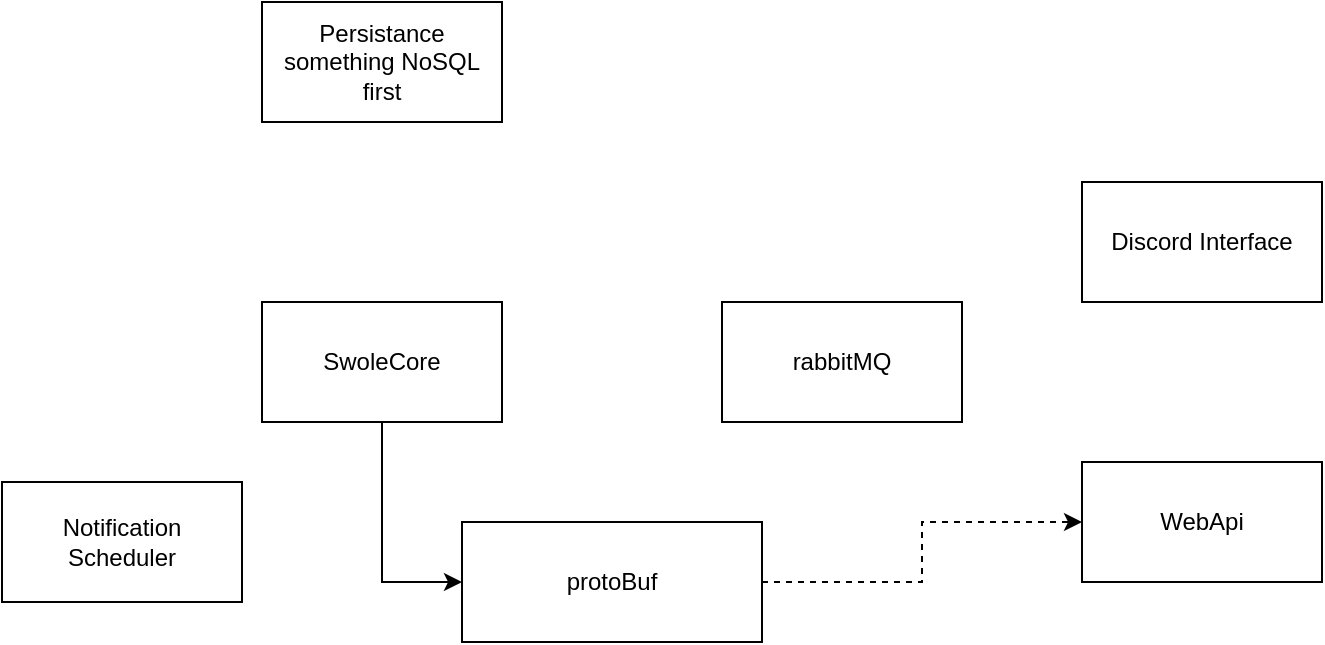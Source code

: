 <mxfile version="14.1.9" type="github"><diagram id="xeukhZhJCitS70H0to_G" name="Page-1"><mxGraphModel dx="1422" dy="763" grid="1" gridSize="10" guides="1" tooltips="1" connect="1" arrows="1" fold="1" page="1" pageScale="1" pageWidth="850" pageHeight="1100" math="0" shadow="0"><root><mxCell id="0"/><mxCell id="1" parent="0"/><mxCell id="SecPg-fXrxq6Q694hBF_-1" value="&lt;div&gt;Discord Interface&lt;/div&gt;" style="rounded=0;whiteSpace=wrap;html=1;" vertex="1" parent="1"><mxGeometry x="570" y="160" width="120" height="60" as="geometry"/></mxCell><mxCell id="SecPg-fXrxq6Q694hBF_-6" style="edgeStyle=orthogonalEdgeStyle;rounded=0;orthogonalLoop=1;jettySize=auto;html=1;exitX=0.5;exitY=1;exitDx=0;exitDy=0;entryX=0;entryY=0.5;entryDx=0;entryDy=0;" edge="1" parent="1" source="SecPg-fXrxq6Q694hBF_-2" target="SecPg-fXrxq6Q694hBF_-5"><mxGeometry relative="1" as="geometry"/></mxCell><mxCell id="SecPg-fXrxq6Q694hBF_-2" value="SwoleCore" style="rounded=0;whiteSpace=wrap;html=1;" vertex="1" parent="1"><mxGeometry x="160" y="220" width="120" height="60" as="geometry"/></mxCell><mxCell id="SecPg-fXrxq6Q694hBF_-3" value="WebApi" style="rounded=0;whiteSpace=wrap;html=1;" vertex="1" parent="1"><mxGeometry x="570" y="300" width="120" height="60" as="geometry"/></mxCell><mxCell id="SecPg-fXrxq6Q694hBF_-4" value="&lt;div&gt;Persistance&lt;/div&gt;&lt;div&gt;something NoSQL first&lt;br&gt;&lt;/div&gt;" style="rounded=0;whiteSpace=wrap;html=1;" vertex="1" parent="1"><mxGeometry x="160" y="70" width="120" height="60" as="geometry"/></mxCell><mxCell id="SecPg-fXrxq6Q694hBF_-7" style="edgeStyle=orthogonalEdgeStyle;rounded=0;orthogonalLoop=1;jettySize=auto;html=1;exitX=1;exitY=0.5;exitDx=0;exitDy=0;entryX=0;entryY=0.5;entryDx=0;entryDy=0;dashed=1;" edge="1" parent="1" source="SecPg-fXrxq6Q694hBF_-5" target="SecPg-fXrxq6Q694hBF_-3"><mxGeometry relative="1" as="geometry"/></mxCell><mxCell id="SecPg-fXrxq6Q694hBF_-5" value="&lt;div&gt;protoBuf&lt;/div&gt;" style="rounded=0;whiteSpace=wrap;html=1;" vertex="1" parent="1"><mxGeometry x="260" y="330" width="150" height="60" as="geometry"/></mxCell><mxCell id="SecPg-fXrxq6Q694hBF_-8" value="&lt;div&gt;Notification&lt;/div&gt;&lt;div&gt;Scheduler&lt;br&gt;&lt;/div&gt;" style="rounded=0;whiteSpace=wrap;html=1;" vertex="1" parent="1"><mxGeometry x="30" y="310" width="120" height="60" as="geometry"/></mxCell><mxCell id="SecPg-fXrxq6Q694hBF_-10" value="&lt;div&gt;rabbitMQ&lt;/div&gt;" style="rounded=0;whiteSpace=wrap;html=1;" vertex="1" parent="1"><mxGeometry x="390" y="220" width="120" height="60" as="geometry"/></mxCell></root></mxGraphModel></diagram></mxfile>